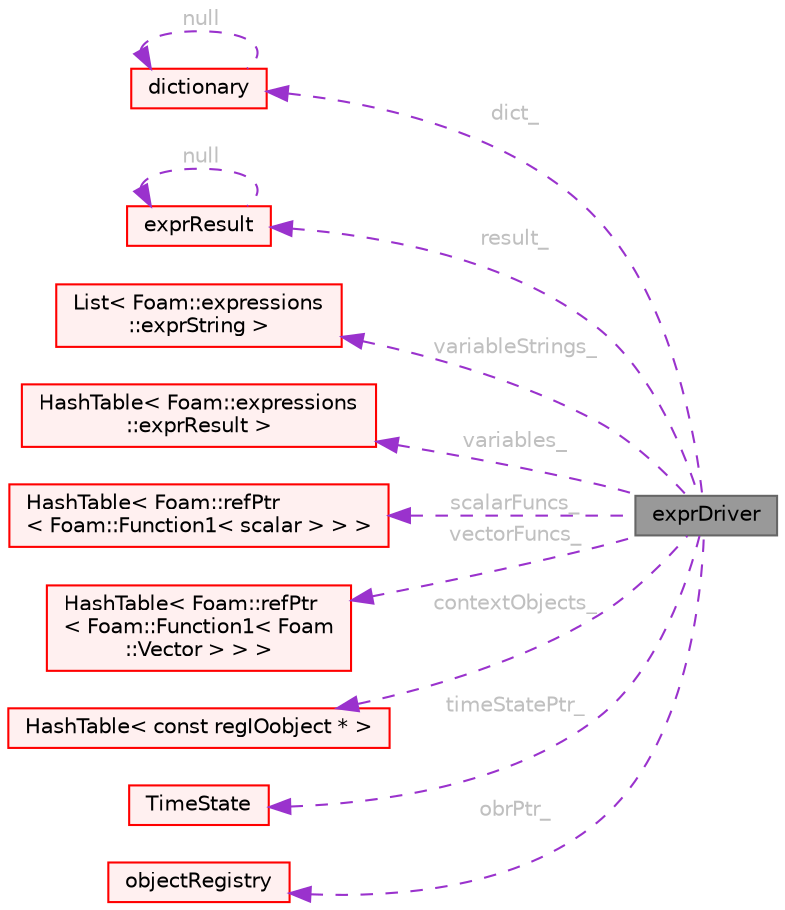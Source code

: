 digraph "exprDriver"
{
 // LATEX_PDF_SIZE
  bgcolor="transparent";
  edge [fontname=Helvetica,fontsize=10,labelfontname=Helvetica,labelfontsize=10];
  node [fontname=Helvetica,fontsize=10,shape=box,height=0.2,width=0.4];
  rankdir="LR";
  Node1 [id="Node000001",label="exprDriver",height=0.2,width=0.4,color="gray40", fillcolor="grey60", style="filled", fontcolor="black",tooltip="Base driver for parsing (field) values."];
  Node2 -> Node1 [id="edge1_Node000001_Node000002",dir="back",color="darkorchid3",style="dashed",tooltip=" ",label=" dict_",fontcolor="grey" ];
  Node2 [id="Node000002",label="dictionary",height=0.2,width=0.4,color="red", fillcolor="#FFF0F0", style="filled",URL="$classFoam_1_1dictionary.html",tooltip="A list of keyword definitions, which are a keyword followed by a number of values (eg,..."];
  Node2 -> Node2 [id="edge2_Node000002_Node000002",dir="back",color="darkorchid3",style="dashed",tooltip=" ",label=" null",fontcolor="grey" ];
  Node8 -> Node1 [id="edge3_Node000001_Node000008",dir="back",color="darkorchid3",style="dashed",tooltip=" ",label=" result_",fontcolor="grey" ];
  Node8 [id="Node000008",label="exprResult",height=0.2,width=0.4,color="red", fillcolor="#FFF0F0", style="filled",URL="$classFoam_1_1expressions_1_1exprResult.html",tooltip="A polymorphic field/result from evaluating an expression."];
  Node8 -> Node8 [id="edge4_Node000008_Node000008",dir="back",color="darkorchid3",style="dashed",tooltip=" ",label=" null",fontcolor="grey" ];
  Node10 -> Node1 [id="edge5_Node000001_Node000010",dir="back",color="darkorchid3",style="dashed",tooltip=" ",label=" variableStrings_",fontcolor="grey" ];
  Node10 [id="Node000010",label="List\< Foam::expressions\l::exprString \>",height=0.2,width=0.4,color="red", fillcolor="#FFF0F0", style="filled",URL="$classFoam_1_1List.html",tooltip=" "];
  Node14 -> Node1 [id="edge6_Node000001_Node000014",dir="back",color="darkorchid3",style="dashed",tooltip=" ",label=" variables_",fontcolor="grey" ];
  Node14 [id="Node000014",label="HashTable\< Foam::expressions\l::exprResult \>",height=0.2,width=0.4,color="red", fillcolor="#FFF0F0", style="filled",URL="$classFoam_1_1HashTable.html",tooltip=" "];
  Node17 -> Node1 [id="edge7_Node000001_Node000017",dir="back",color="darkorchid3",style="dashed",tooltip=" ",label=" scalarFuncs_",fontcolor="grey" ];
  Node17 [id="Node000017",label="HashTable\< Foam::refPtr\l\< Foam::Function1\< scalar \> \> \>",height=0.2,width=0.4,color="red", fillcolor="#FFF0F0", style="filled",URL="$classFoam_1_1HashTable.html",tooltip=" "];
  Node18 -> Node1 [id="edge8_Node000001_Node000018",dir="back",color="darkorchid3",style="dashed",tooltip=" ",label=" vectorFuncs_",fontcolor="grey" ];
  Node18 [id="Node000018",label="HashTable\< Foam::refPtr\l\< Foam::Function1\< Foam\l::Vector \> \> \>",height=0.2,width=0.4,color="red", fillcolor="#FFF0F0", style="filled",URL="$classFoam_1_1HashTable.html",tooltip=" "];
  Node19 -> Node1 [id="edge9_Node000001_Node000019",dir="back",color="darkorchid3",style="dashed",tooltip=" ",label=" contextObjects_",fontcolor="grey" ];
  Node19 [id="Node000019",label="HashTable\< const regIOobject * \>",height=0.2,width=0.4,color="red", fillcolor="#FFF0F0", style="filled",URL="$classFoam_1_1HashTable.html",tooltip=" "];
  Node20 -> Node1 [id="edge10_Node000001_Node000020",dir="back",color="darkorchid3",style="dashed",tooltip=" ",label=" timeStatePtr_",fontcolor="grey" ];
  Node20 [id="Node000020",label="TimeState",height=0.2,width=0.4,color="red", fillcolor="#FFF0F0", style="filled",URL="$classFoam_1_1TimeState.html",tooltip="The time value with time-stepping information, user-defined remapping, etc."];
  Node23 -> Node1 [id="edge11_Node000001_Node000023",dir="back",color="darkorchid3",style="dashed",tooltip=" ",label=" obrPtr_",fontcolor="grey" ];
  Node23 [id="Node000023",label="objectRegistry",height=0.2,width=0.4,color="red", fillcolor="#FFF0F0", style="filled",URL="$classFoam_1_1objectRegistry.html",tooltip="Registry of regIOobjects."];
}
